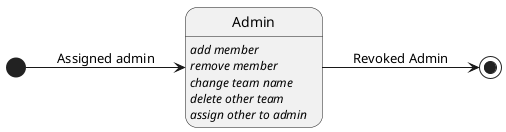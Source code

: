 @startuml admin_statechart_diagram
left to right direction

[*] --> Admin : Assigned admin

state Admin 

Admin : //add member//
Admin: //remove member//
Admin: //change team name//
Admin: //delete other team//
Admin: //assign other to admin//

Admin --> [*] : Revoked Admin

@enduml
